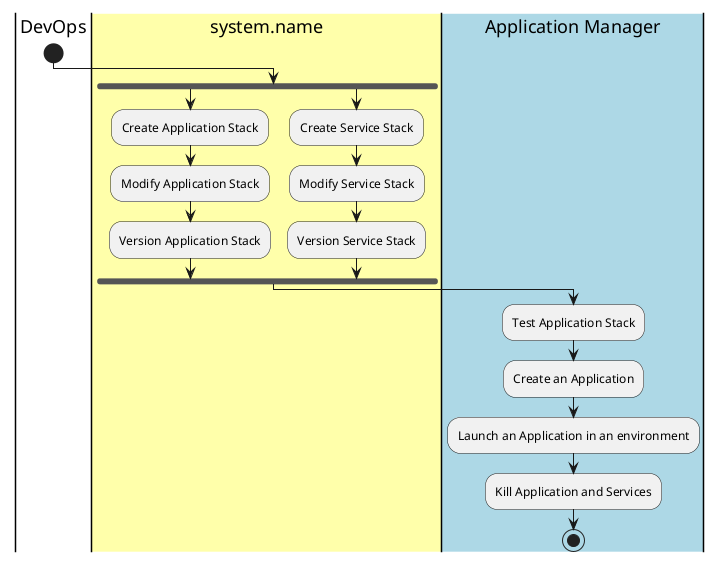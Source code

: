 @startuml
|DevOps|
start
|#ffffaa|system.name|
fork
:Create Application Stack;
:Modify Application Stack;
:Version Application Stack;
fork again
:Create Service Stack;
:Modify Service Stack;
:Version Service Stack;
fork end
|#lightblue|Application Manager|
:Test Application Stack;
:Create an Application;
:Launch an Application in an environment;
:Kill Application and Services;
stop
@enduml
